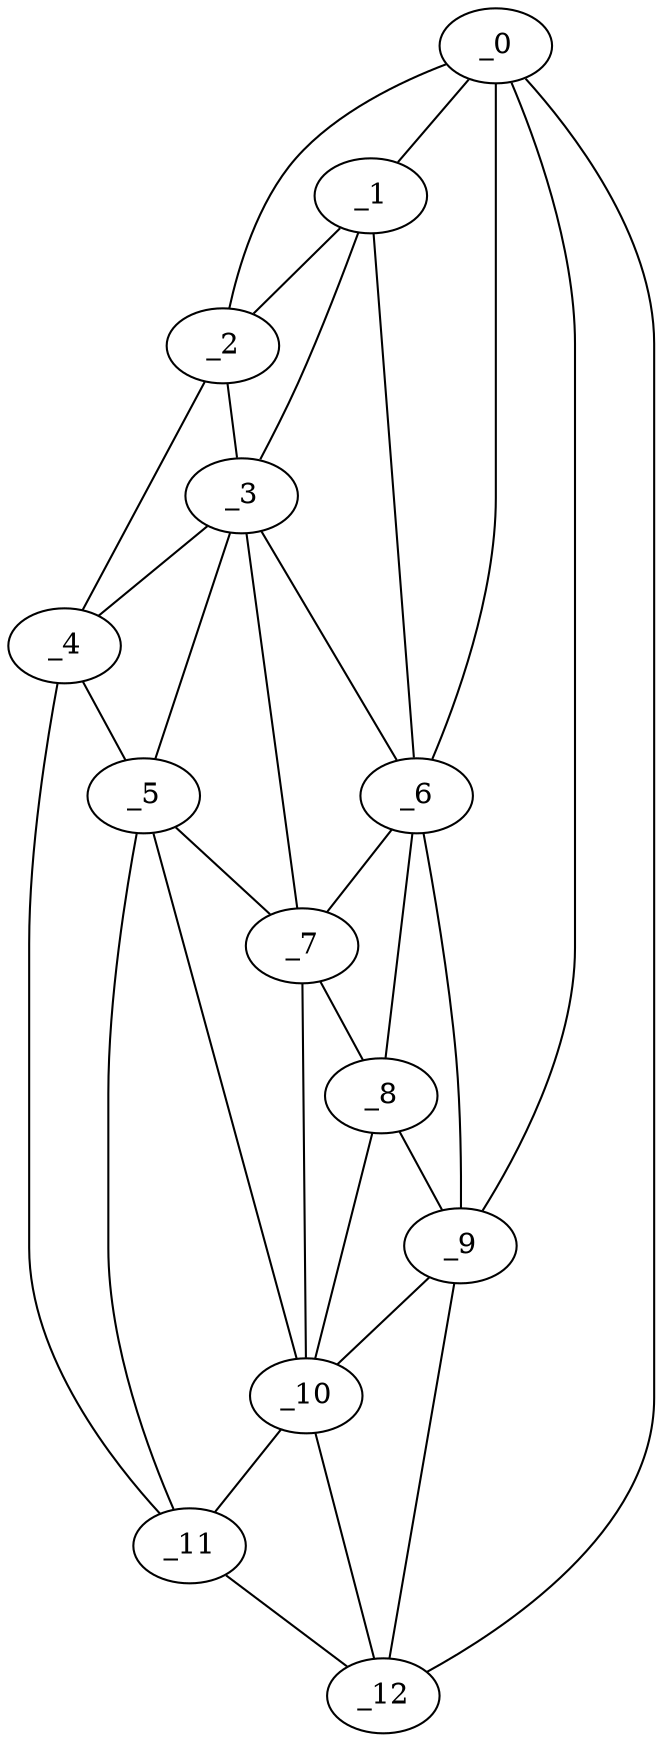 graph "obj42__30.gxl" {
	_0	 [x=5,
		y=52];
	_1	 [x=16,
		y=50];
	_0 -- _1	 [valence=2];
	_2	 [x=39,
		y=42];
	_0 -- _2	 [valence=1];
	_6	 [x=94,
		y=69];
	_0 -- _6	 [valence=2];
	_9	 [x=106,
		y=75];
	_0 -- _9	 [valence=2];
	_12	 [x=126,
		y=83];
	_0 -- _12	 [valence=1];
	_1 -- _2	 [valence=2];
	_3	 [x=79,
		y=56];
	_1 -- _3	 [valence=2];
	_1 -- _6	 [valence=2];
	_2 -- _3	 [valence=1];
	_4	 [x=90,
		y=40];
	_2 -- _4	 [valence=1];
	_3 -- _4	 [valence=2];
	_5	 [x=94,
		y=50];
	_3 -- _5	 [valence=1];
	_3 -- _6	 [valence=2];
	_7	 [x=96,
		y=64];
	_3 -- _7	 [valence=2];
	_4 -- _5	 [valence=2];
	_11	 [x=126,
		y=62];
	_4 -- _11	 [valence=1];
	_5 -- _7	 [valence=2];
	_10	 [x=116,
		y=70];
	_5 -- _10	 [valence=1];
	_5 -- _11	 [valence=1];
	_6 -- _7	 [valence=2];
	_8	 [x=100,
		y=71];
	_6 -- _8	 [valence=2];
	_6 -- _9	 [valence=2];
	_7 -- _8	 [valence=1];
	_7 -- _10	 [valence=2];
	_8 -- _9	 [valence=1];
	_8 -- _10	 [valence=2];
	_9 -- _10	 [valence=2];
	_9 -- _12	 [valence=2];
	_10 -- _11	 [valence=2];
	_10 -- _12	 [valence=1];
	_11 -- _12	 [valence=1];
}
